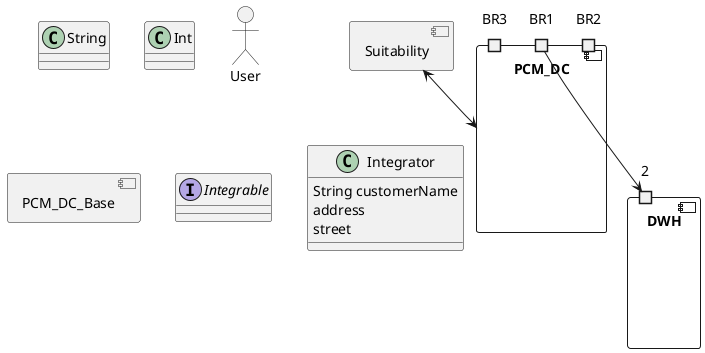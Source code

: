 @startuml out
allowmixing

class String

class  Int

actor User

component PCM_DC{
    port BR1
    port  BR2
    port  BR3
}

component PCM_DC_Base
component Suitability
component DWH{
    port 2
}

Suitability <--> PCM_DC

BR1 --> 2

interface Integrable

class Integrator{
    String customerName
    address
    street
}

@enduml
